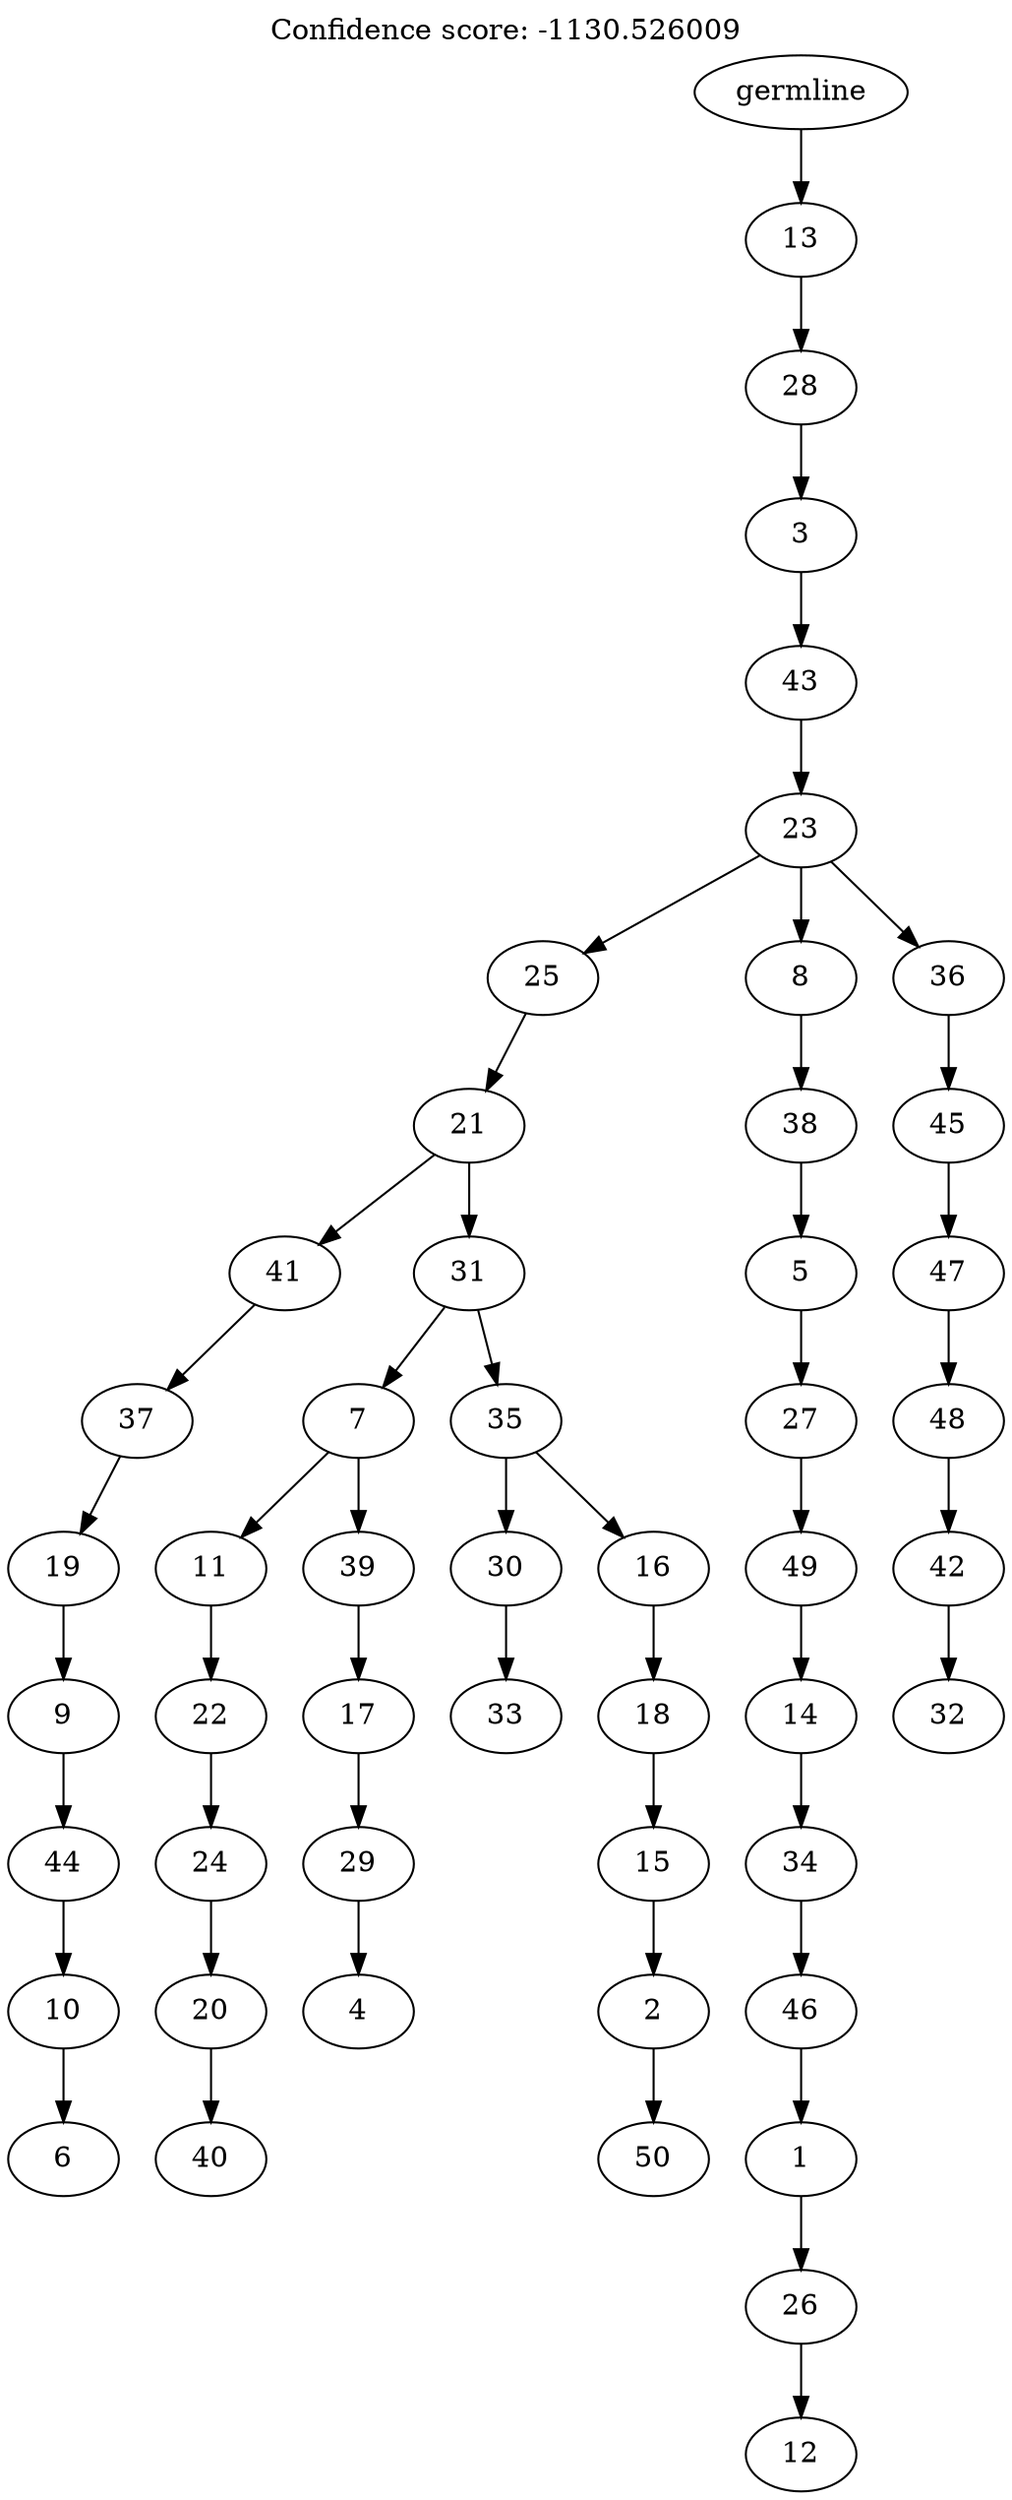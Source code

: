 digraph g {
	"49" -> "50";
	"50" [label="6"];
	"48" -> "49";
	"49" [label="10"];
	"47" -> "48";
	"48" [label="44"];
	"46" -> "47";
	"47" [label="9"];
	"45" -> "46";
	"46" [label="19"];
	"44" -> "45";
	"45" [label="37"];
	"42" -> "43";
	"43" [label="40"];
	"41" -> "42";
	"42" [label="20"];
	"40" -> "41";
	"41" [label="24"];
	"39" -> "40";
	"40" [label="22"];
	"37" -> "38";
	"38" [label="4"];
	"36" -> "37";
	"37" [label="29"];
	"35" -> "36";
	"36" [label="17"];
	"34" -> "35";
	"35" [label="39"];
	"34" -> "39";
	"39" [label="11"];
	"32" -> "33";
	"33" [label="33"];
	"30" -> "31";
	"31" [label="50"];
	"29" -> "30";
	"30" [label="2"];
	"28" -> "29";
	"29" [label="15"];
	"27" -> "28";
	"28" [label="18"];
	"26" -> "27";
	"27" [label="16"];
	"26" -> "32";
	"32" [label="30"];
	"25" -> "26";
	"26" [label="35"];
	"25" -> "34";
	"34" [label="7"];
	"24" -> "25";
	"25" [label="31"];
	"24" -> "44";
	"44" [label="41"];
	"23" -> "24";
	"24" [label="21"];
	"21" -> "22";
	"22" [label="12"];
	"20" -> "21";
	"21" [label="26"];
	"19" -> "20";
	"20" [label="1"];
	"18" -> "19";
	"19" [label="46"];
	"17" -> "18";
	"18" [label="34"];
	"16" -> "17";
	"17" [label="14"];
	"15" -> "16";
	"16" [label="49"];
	"14" -> "15";
	"15" [label="27"];
	"13" -> "14";
	"14" [label="5"];
	"12" -> "13";
	"13" [label="38"];
	"10" -> "11";
	"11" [label="32"];
	"9" -> "10";
	"10" [label="42"];
	"8" -> "9";
	"9" [label="48"];
	"7" -> "8";
	"8" [label="47"];
	"6" -> "7";
	"7" [label="45"];
	"5" -> "6";
	"6" [label="36"];
	"5" -> "12";
	"12" [label="8"];
	"5" -> "23";
	"23" [label="25"];
	"4" -> "5";
	"5" [label="23"];
	"3" -> "4";
	"4" [label="43"];
	"2" -> "3";
	"3" [label="3"];
	"1" -> "2";
	"2" [label="28"];
	"0" -> "1";
	"1" [label="13"];
	"0" [label="germline"];
	labelloc="t";
	label="Confidence score: -1130.526009";
}
